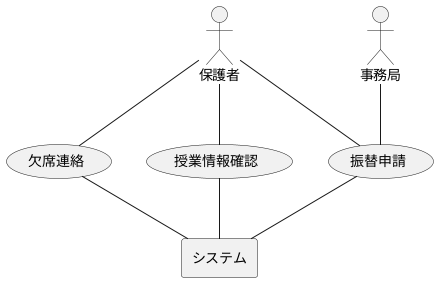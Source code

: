 @startuml
actor 保護者
actor 事務局

usecase 欠席連絡
usecase 振替申請
usecase 授業情報確認

保護者 -- (欠席連絡)
保護者 -- (振替申請)
保護者 -- (授業情報確認)
事務局 -- (振替申請)

rectangle システム

(欠席連絡) -- システム
(振替申請) -- システム
(授業情報確認) -- システム

@enduml
